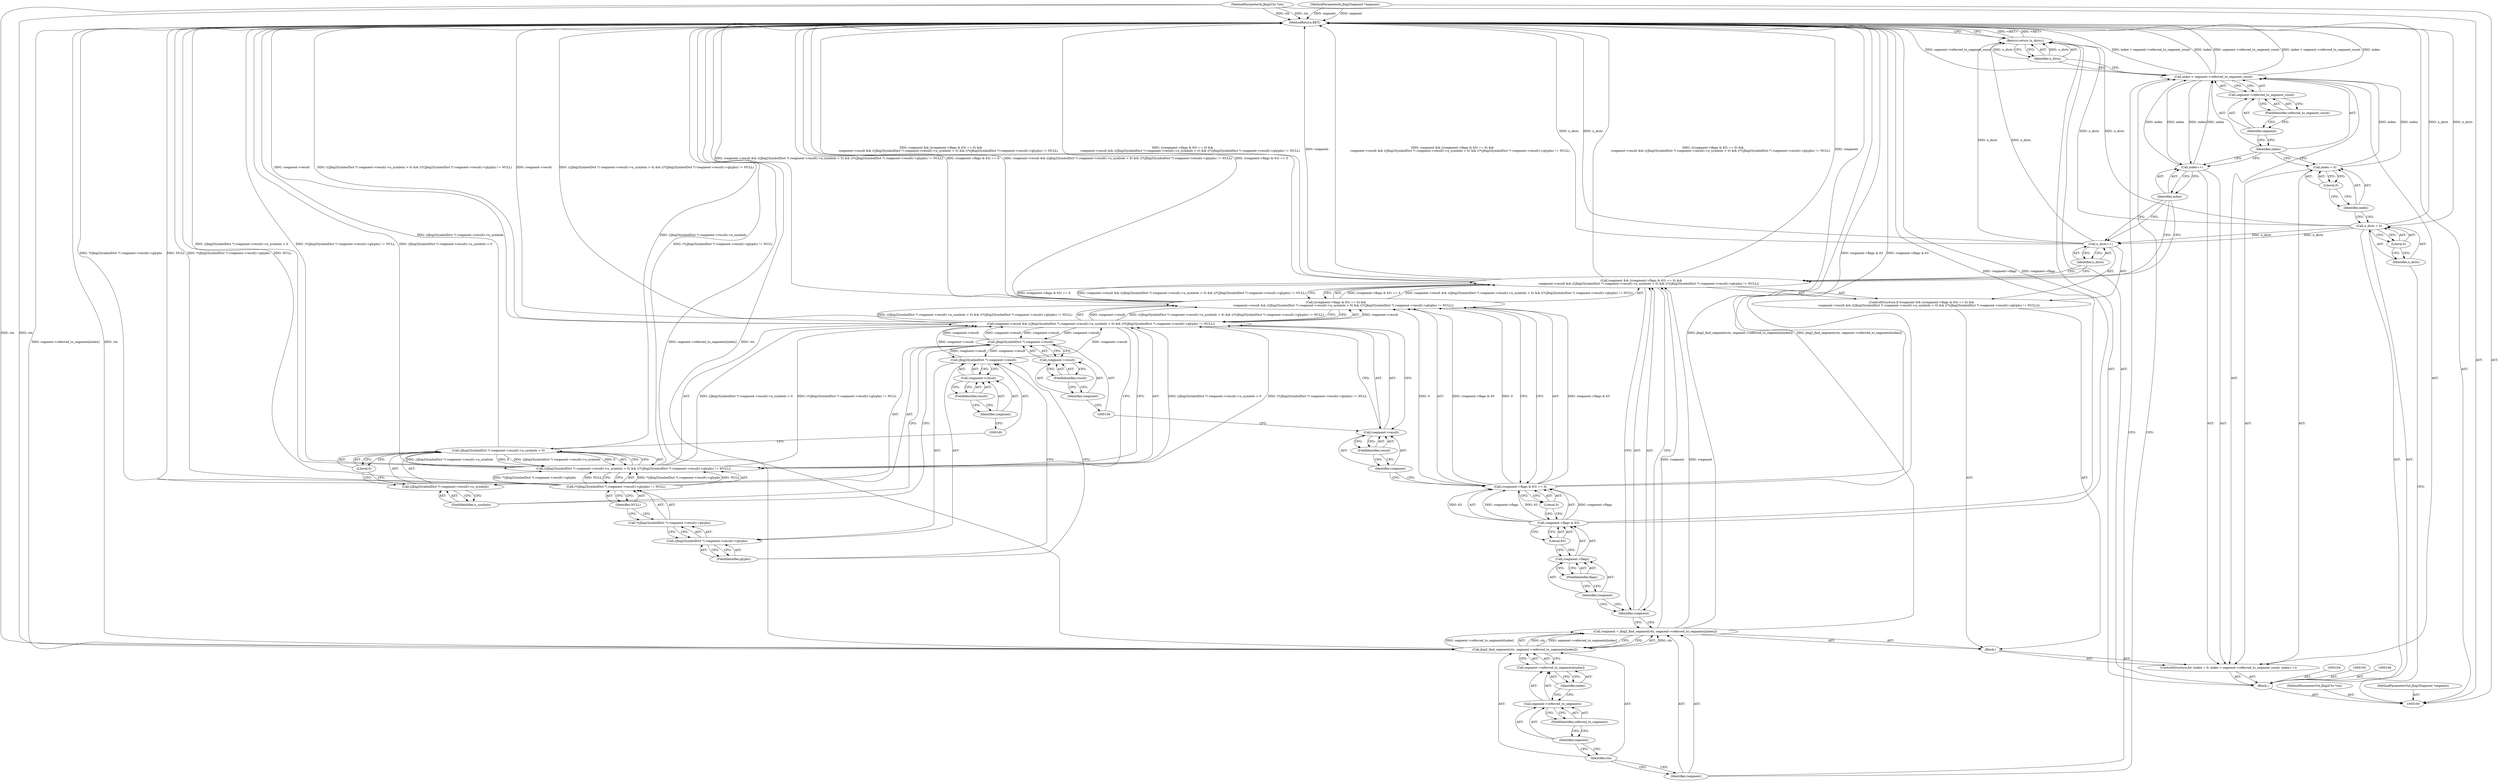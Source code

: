 digraph "0_ghostscript_e698d5c11d27212aa1098bc5b1673a3378563092_14" {
"1000170" [label="(MethodReturn,RET)"];
"1000101" [label="(MethodParameterIn,Jbig2Ctx *ctx)"];
"1000241" [label="(MethodParameterOut,Jbig2Ctx *ctx)"];
"1000102" [label="(MethodParameterIn,Jbig2Segment *segment)"];
"1000242" [label="(MethodParameterOut,Jbig2Segment *segment)"];
"1000161" [label="(Call,rsegment->result)"];
"1000162" [label="(Identifier,rsegment)"];
"1000163" [label="(FieldIdentifier,result)"];
"1000164" [label="(FieldIdentifier,glyphs)"];
"1000165" [label="(Identifier,NULL)"];
"1000142" [label="(Call,rsegment->result && (((Jbig2SymbolDict *) rsegment->result)->n_symbols > 0) && ((*((Jbig2SymbolDict *) rsegment->result)->glyphs) != NULL))"];
"1000143" [label="(Call,rsegment->result)"];
"1000144" [label="(Identifier,rsegment)"];
"1000145" [label="(FieldIdentifier,result)"];
"1000146" [label="(Call,(((Jbig2SymbolDict *) rsegment->result)->n_symbols > 0) && ((*((Jbig2SymbolDict *) rsegment->result)->glyphs) != NULL))"];
"1000147" [label="(Call,((Jbig2SymbolDict *) rsegment->result)->n_symbols > 0)"];
"1000148" [label="(Call,((Jbig2SymbolDict *) rsegment->result)->n_symbols)"];
"1000149" [label="(Call,(Jbig2SymbolDict *) rsegment->result)"];
"1000151" [label="(Call,rsegment->result)"];
"1000152" [label="(Identifier,rsegment)"];
"1000153" [label="(FieldIdentifier,result)"];
"1000154" [label="(FieldIdentifier,n_symbols)"];
"1000155" [label="(Literal,0)"];
"1000156" [label="(Call,(*((Jbig2SymbolDict *) rsegment->result)->glyphs) != NULL)"];
"1000157" [label="(Call,*((Jbig2SymbolDict *) rsegment->result)->glyphs)"];
"1000158" [label="(Call,((Jbig2SymbolDict *) rsegment->result)->glyphs)"];
"1000159" [label="(Call,(Jbig2SymbolDict *) rsegment->result)"];
"1000166" [label="(Call,n_dicts++)"];
"1000167" [label="(Identifier,n_dicts)"];
"1000169" [label="(Identifier,n_dicts)"];
"1000168" [label="(Return,return (n_dicts);)"];
"1000103" [label="(Block,)"];
"1000107" [label="(Call,n_dicts = 0)"];
"1000108" [label="(Identifier,n_dicts)"];
"1000109" [label="(Literal,0)"];
"1000111" [label="(Call,index = 0)"];
"1000112" [label="(Identifier,index)"];
"1000113" [label="(Literal,0)"];
"1000114" [label="(Call,index < segment->referred_to_segment_count)"];
"1000115" [label="(Identifier,index)"];
"1000116" [label="(Call,segment->referred_to_segment_count)"];
"1000117" [label="(Identifier,segment)"];
"1000118" [label="(FieldIdentifier,referred_to_segment_count)"];
"1000110" [label="(ControlStructure,for (index = 0; index < segment->referred_to_segment_count; index++))"];
"1000119" [label="(Call,index++)"];
"1000120" [label="(Identifier,index)"];
"1000121" [label="(Block,)"];
"1000124" [label="(Call,jbig2_find_segment(ctx, segment->referred_to_segments[index]))"];
"1000125" [label="(Identifier,ctx)"];
"1000126" [label="(Call,segment->referred_to_segments[index])"];
"1000127" [label="(Call,segment->referred_to_segments)"];
"1000128" [label="(Identifier,segment)"];
"1000129" [label="(FieldIdentifier,referred_to_segments)"];
"1000130" [label="(Identifier,index)"];
"1000122" [label="(Call,rsegment = jbig2_find_segment(ctx, segment->referred_to_segments[index]))"];
"1000123" [label="(Identifier,rsegment)"];
"1000132" [label="(Call,rsegment && ((rsegment->flags & 63) == 0) &&\n                rsegment->result && (((Jbig2SymbolDict *) rsegment->result)->n_symbols > 0) && ((*((Jbig2SymbolDict *) rsegment->result)->glyphs) != NULL))"];
"1000133" [label="(Identifier,rsegment)"];
"1000134" [label="(Call,((rsegment->flags & 63) == 0) &&\n                rsegment->result && (((Jbig2SymbolDict *) rsegment->result)->n_symbols > 0) && ((*((Jbig2SymbolDict *) rsegment->result)->glyphs) != NULL))"];
"1000135" [label="(Call,(rsegment->flags & 63) == 0)"];
"1000136" [label="(Call,rsegment->flags & 63)"];
"1000137" [label="(Call,rsegment->flags)"];
"1000138" [label="(Identifier,rsegment)"];
"1000139" [label="(FieldIdentifier,flags)"];
"1000140" [label="(Literal,63)"];
"1000141" [label="(Literal,0)"];
"1000131" [label="(ControlStructure,if (rsegment && ((rsegment->flags & 63) == 0) &&\n                rsegment->result && (((Jbig2SymbolDict *) rsegment->result)->n_symbols > 0) && ((*((Jbig2SymbolDict *) rsegment->result)->glyphs) != NULL)))"];
"1000170" -> "1000100"  [label="AST: "];
"1000170" -> "1000168"  [label="CFG: "];
"1000168" -> "1000170"  [label="DDG: <RET>"];
"1000124" -> "1000170"  [label="DDG: segment->referred_to_segments[index]"];
"1000124" -> "1000170"  [label="DDG: ctx"];
"1000134" -> "1000170"  [label="DDG: rsegment->result && (((Jbig2SymbolDict *) rsegment->result)->n_symbols > 0) && ((*((Jbig2SymbolDict *) rsegment->result)->glyphs) != NULL)"];
"1000134" -> "1000170"  [label="DDG: (rsegment->flags & 63) == 0"];
"1000107" -> "1000170"  [label="DDG: n_dicts"];
"1000156" -> "1000170"  [label="DDG: *((Jbig2SymbolDict *) rsegment->result)->glyphs"];
"1000156" -> "1000170"  [label="DDG: NULL"];
"1000114" -> "1000170"  [label="DDG: index < segment->referred_to_segment_count"];
"1000114" -> "1000170"  [label="DDG: index"];
"1000114" -> "1000170"  [label="DDG: segment->referred_to_segment_count"];
"1000132" -> "1000170"  [label="DDG: rsegment && ((rsegment->flags & 63) == 0) &&\n                rsegment->result && (((Jbig2SymbolDict *) rsegment->result)->n_symbols > 0) && ((*((Jbig2SymbolDict *) rsegment->result)->glyphs) != NULL)"];
"1000132" -> "1000170"  [label="DDG: ((rsegment->flags & 63) == 0) &&\n                rsegment->result && (((Jbig2SymbolDict *) rsegment->result)->n_symbols > 0) && ((*((Jbig2SymbolDict *) rsegment->result)->glyphs) != NULL)"];
"1000132" -> "1000170"  [label="DDG: rsegment"];
"1000146" -> "1000170"  [label="DDG: (*((Jbig2SymbolDict *) rsegment->result)->glyphs) != NULL"];
"1000146" -> "1000170"  [label="DDG: ((Jbig2SymbolDict *) rsegment->result)->n_symbols > 0"];
"1000142" -> "1000170"  [label="DDG: (((Jbig2SymbolDict *) rsegment->result)->n_symbols > 0) && ((*((Jbig2SymbolDict *) rsegment->result)->glyphs) != NULL)"];
"1000142" -> "1000170"  [label="DDG: rsegment->result"];
"1000136" -> "1000170"  [label="DDG: rsegment->flags"];
"1000166" -> "1000170"  [label="DDG: n_dicts"];
"1000147" -> "1000170"  [label="DDG: ((Jbig2SymbolDict *) rsegment->result)->n_symbols"];
"1000102" -> "1000170"  [label="DDG: segment"];
"1000101" -> "1000170"  [label="DDG: ctx"];
"1000135" -> "1000170"  [label="DDG: rsegment->flags & 63"];
"1000122" -> "1000170"  [label="DDG: jbig2_find_segment(ctx, segment->referred_to_segments[index])"];
"1000101" -> "1000100"  [label="AST: "];
"1000101" -> "1000170"  [label="DDG: ctx"];
"1000101" -> "1000124"  [label="DDG: ctx"];
"1000241" -> "1000100"  [label="AST: "];
"1000102" -> "1000100"  [label="AST: "];
"1000102" -> "1000170"  [label="DDG: segment"];
"1000242" -> "1000100"  [label="AST: "];
"1000161" -> "1000159"  [label="AST: "];
"1000161" -> "1000163"  [label="CFG: "];
"1000162" -> "1000161"  [label="AST: "];
"1000163" -> "1000161"  [label="AST: "];
"1000159" -> "1000161"  [label="CFG: "];
"1000162" -> "1000161"  [label="AST: "];
"1000162" -> "1000160"  [label="CFG: "];
"1000163" -> "1000162"  [label="CFG: "];
"1000163" -> "1000161"  [label="AST: "];
"1000163" -> "1000162"  [label="CFG: "];
"1000161" -> "1000163"  [label="CFG: "];
"1000164" -> "1000158"  [label="AST: "];
"1000164" -> "1000159"  [label="CFG: "];
"1000158" -> "1000164"  [label="CFG: "];
"1000165" -> "1000156"  [label="AST: "];
"1000165" -> "1000157"  [label="CFG: "];
"1000156" -> "1000165"  [label="CFG: "];
"1000142" -> "1000134"  [label="AST: "];
"1000142" -> "1000143"  [label="CFG: "];
"1000142" -> "1000146"  [label="CFG: "];
"1000143" -> "1000142"  [label="AST: "];
"1000146" -> "1000142"  [label="AST: "];
"1000134" -> "1000142"  [label="CFG: "];
"1000142" -> "1000170"  [label="DDG: (((Jbig2SymbolDict *) rsegment->result)->n_symbols > 0) && ((*((Jbig2SymbolDict *) rsegment->result)->glyphs) != NULL)"];
"1000142" -> "1000170"  [label="DDG: rsegment->result"];
"1000142" -> "1000134"  [label="DDG: rsegment->result"];
"1000142" -> "1000134"  [label="DDG: (((Jbig2SymbolDict *) rsegment->result)->n_symbols > 0) && ((*((Jbig2SymbolDict *) rsegment->result)->glyphs) != NULL)"];
"1000149" -> "1000142"  [label="DDG: rsegment->result"];
"1000159" -> "1000142"  [label="DDG: rsegment->result"];
"1000146" -> "1000142"  [label="DDG: ((Jbig2SymbolDict *) rsegment->result)->n_symbols > 0"];
"1000146" -> "1000142"  [label="DDG: (*((Jbig2SymbolDict *) rsegment->result)->glyphs) != NULL"];
"1000142" -> "1000149"  [label="DDG: rsegment->result"];
"1000143" -> "1000142"  [label="AST: "];
"1000143" -> "1000145"  [label="CFG: "];
"1000144" -> "1000143"  [label="AST: "];
"1000145" -> "1000143"  [label="AST: "];
"1000150" -> "1000143"  [label="CFG: "];
"1000142" -> "1000143"  [label="CFG: "];
"1000144" -> "1000143"  [label="AST: "];
"1000144" -> "1000135"  [label="CFG: "];
"1000145" -> "1000144"  [label="CFG: "];
"1000145" -> "1000143"  [label="AST: "];
"1000145" -> "1000144"  [label="CFG: "];
"1000143" -> "1000145"  [label="CFG: "];
"1000146" -> "1000142"  [label="AST: "];
"1000146" -> "1000147"  [label="CFG: "];
"1000146" -> "1000156"  [label="CFG: "];
"1000147" -> "1000146"  [label="AST: "];
"1000156" -> "1000146"  [label="AST: "];
"1000142" -> "1000146"  [label="CFG: "];
"1000146" -> "1000170"  [label="DDG: (*((Jbig2SymbolDict *) rsegment->result)->glyphs) != NULL"];
"1000146" -> "1000170"  [label="DDG: ((Jbig2SymbolDict *) rsegment->result)->n_symbols > 0"];
"1000146" -> "1000142"  [label="DDG: ((Jbig2SymbolDict *) rsegment->result)->n_symbols > 0"];
"1000146" -> "1000142"  [label="DDG: (*((Jbig2SymbolDict *) rsegment->result)->glyphs) != NULL"];
"1000147" -> "1000146"  [label="DDG: ((Jbig2SymbolDict *) rsegment->result)->n_symbols"];
"1000147" -> "1000146"  [label="DDG: 0"];
"1000156" -> "1000146"  [label="DDG: *((Jbig2SymbolDict *) rsegment->result)->glyphs"];
"1000156" -> "1000146"  [label="DDG: NULL"];
"1000147" -> "1000146"  [label="AST: "];
"1000147" -> "1000155"  [label="CFG: "];
"1000148" -> "1000147"  [label="AST: "];
"1000155" -> "1000147"  [label="AST: "];
"1000160" -> "1000147"  [label="CFG: "];
"1000146" -> "1000147"  [label="CFG: "];
"1000147" -> "1000170"  [label="DDG: ((Jbig2SymbolDict *) rsegment->result)->n_symbols"];
"1000147" -> "1000146"  [label="DDG: ((Jbig2SymbolDict *) rsegment->result)->n_symbols"];
"1000147" -> "1000146"  [label="DDG: 0"];
"1000148" -> "1000147"  [label="AST: "];
"1000148" -> "1000154"  [label="CFG: "];
"1000149" -> "1000148"  [label="AST: "];
"1000154" -> "1000148"  [label="AST: "];
"1000155" -> "1000148"  [label="CFG: "];
"1000149" -> "1000148"  [label="AST: "];
"1000149" -> "1000151"  [label="CFG: "];
"1000150" -> "1000149"  [label="AST: "];
"1000151" -> "1000149"  [label="AST: "];
"1000154" -> "1000149"  [label="CFG: "];
"1000149" -> "1000142"  [label="DDG: rsegment->result"];
"1000142" -> "1000149"  [label="DDG: rsegment->result"];
"1000149" -> "1000159"  [label="DDG: rsegment->result"];
"1000151" -> "1000149"  [label="AST: "];
"1000151" -> "1000153"  [label="CFG: "];
"1000152" -> "1000151"  [label="AST: "];
"1000153" -> "1000151"  [label="AST: "];
"1000149" -> "1000151"  [label="CFG: "];
"1000152" -> "1000151"  [label="AST: "];
"1000152" -> "1000150"  [label="CFG: "];
"1000153" -> "1000152"  [label="CFG: "];
"1000153" -> "1000151"  [label="AST: "];
"1000153" -> "1000152"  [label="CFG: "];
"1000151" -> "1000153"  [label="CFG: "];
"1000154" -> "1000148"  [label="AST: "];
"1000154" -> "1000149"  [label="CFG: "];
"1000148" -> "1000154"  [label="CFG: "];
"1000155" -> "1000147"  [label="AST: "];
"1000155" -> "1000148"  [label="CFG: "];
"1000147" -> "1000155"  [label="CFG: "];
"1000156" -> "1000146"  [label="AST: "];
"1000156" -> "1000165"  [label="CFG: "];
"1000157" -> "1000156"  [label="AST: "];
"1000165" -> "1000156"  [label="AST: "];
"1000146" -> "1000156"  [label="CFG: "];
"1000156" -> "1000170"  [label="DDG: *((Jbig2SymbolDict *) rsegment->result)->glyphs"];
"1000156" -> "1000170"  [label="DDG: NULL"];
"1000156" -> "1000146"  [label="DDG: *((Jbig2SymbolDict *) rsegment->result)->glyphs"];
"1000156" -> "1000146"  [label="DDG: NULL"];
"1000157" -> "1000156"  [label="AST: "];
"1000157" -> "1000158"  [label="CFG: "];
"1000158" -> "1000157"  [label="AST: "];
"1000165" -> "1000157"  [label="CFG: "];
"1000158" -> "1000157"  [label="AST: "];
"1000158" -> "1000164"  [label="CFG: "];
"1000159" -> "1000158"  [label="AST: "];
"1000164" -> "1000158"  [label="AST: "];
"1000157" -> "1000158"  [label="CFG: "];
"1000159" -> "1000158"  [label="AST: "];
"1000159" -> "1000161"  [label="CFG: "];
"1000160" -> "1000159"  [label="AST: "];
"1000161" -> "1000159"  [label="AST: "];
"1000164" -> "1000159"  [label="CFG: "];
"1000159" -> "1000142"  [label="DDG: rsegment->result"];
"1000149" -> "1000159"  [label="DDG: rsegment->result"];
"1000166" -> "1000131"  [label="AST: "];
"1000166" -> "1000167"  [label="CFG: "];
"1000167" -> "1000166"  [label="AST: "];
"1000120" -> "1000166"  [label="CFG: "];
"1000166" -> "1000170"  [label="DDG: n_dicts"];
"1000107" -> "1000166"  [label="DDG: n_dicts"];
"1000166" -> "1000168"  [label="DDG: n_dicts"];
"1000167" -> "1000166"  [label="AST: "];
"1000167" -> "1000132"  [label="CFG: "];
"1000166" -> "1000167"  [label="CFG: "];
"1000169" -> "1000168"  [label="AST: "];
"1000169" -> "1000114"  [label="CFG: "];
"1000168" -> "1000169"  [label="CFG: "];
"1000169" -> "1000168"  [label="DDG: n_dicts"];
"1000168" -> "1000103"  [label="AST: "];
"1000168" -> "1000169"  [label="CFG: "];
"1000169" -> "1000168"  [label="AST: "];
"1000170" -> "1000168"  [label="CFG: "];
"1000168" -> "1000170"  [label="DDG: <RET>"];
"1000169" -> "1000168"  [label="DDG: n_dicts"];
"1000107" -> "1000168"  [label="DDG: n_dicts"];
"1000166" -> "1000168"  [label="DDG: n_dicts"];
"1000103" -> "1000100"  [label="AST: "];
"1000104" -> "1000103"  [label="AST: "];
"1000105" -> "1000103"  [label="AST: "];
"1000106" -> "1000103"  [label="AST: "];
"1000107" -> "1000103"  [label="AST: "];
"1000110" -> "1000103"  [label="AST: "];
"1000168" -> "1000103"  [label="AST: "];
"1000107" -> "1000103"  [label="AST: "];
"1000107" -> "1000109"  [label="CFG: "];
"1000108" -> "1000107"  [label="AST: "];
"1000109" -> "1000107"  [label="AST: "];
"1000112" -> "1000107"  [label="CFG: "];
"1000107" -> "1000170"  [label="DDG: n_dicts"];
"1000107" -> "1000166"  [label="DDG: n_dicts"];
"1000107" -> "1000168"  [label="DDG: n_dicts"];
"1000108" -> "1000107"  [label="AST: "];
"1000108" -> "1000100"  [label="CFG: "];
"1000109" -> "1000108"  [label="CFG: "];
"1000109" -> "1000107"  [label="AST: "];
"1000109" -> "1000108"  [label="CFG: "];
"1000107" -> "1000109"  [label="CFG: "];
"1000111" -> "1000110"  [label="AST: "];
"1000111" -> "1000113"  [label="CFG: "];
"1000112" -> "1000111"  [label="AST: "];
"1000113" -> "1000111"  [label="AST: "];
"1000115" -> "1000111"  [label="CFG: "];
"1000111" -> "1000114"  [label="DDG: index"];
"1000112" -> "1000111"  [label="AST: "];
"1000112" -> "1000107"  [label="CFG: "];
"1000113" -> "1000112"  [label="CFG: "];
"1000113" -> "1000111"  [label="AST: "];
"1000113" -> "1000112"  [label="CFG: "];
"1000111" -> "1000113"  [label="CFG: "];
"1000114" -> "1000110"  [label="AST: "];
"1000114" -> "1000116"  [label="CFG: "];
"1000115" -> "1000114"  [label="AST: "];
"1000116" -> "1000114"  [label="AST: "];
"1000123" -> "1000114"  [label="CFG: "];
"1000169" -> "1000114"  [label="CFG: "];
"1000114" -> "1000170"  [label="DDG: index < segment->referred_to_segment_count"];
"1000114" -> "1000170"  [label="DDG: index"];
"1000114" -> "1000170"  [label="DDG: segment->referred_to_segment_count"];
"1000111" -> "1000114"  [label="DDG: index"];
"1000119" -> "1000114"  [label="DDG: index"];
"1000114" -> "1000119"  [label="DDG: index"];
"1000115" -> "1000114"  [label="AST: "];
"1000115" -> "1000111"  [label="CFG: "];
"1000115" -> "1000119"  [label="CFG: "];
"1000117" -> "1000115"  [label="CFG: "];
"1000116" -> "1000114"  [label="AST: "];
"1000116" -> "1000118"  [label="CFG: "];
"1000117" -> "1000116"  [label="AST: "];
"1000118" -> "1000116"  [label="AST: "];
"1000114" -> "1000116"  [label="CFG: "];
"1000117" -> "1000116"  [label="AST: "];
"1000117" -> "1000115"  [label="CFG: "];
"1000118" -> "1000117"  [label="CFG: "];
"1000118" -> "1000116"  [label="AST: "];
"1000118" -> "1000117"  [label="CFG: "];
"1000116" -> "1000118"  [label="CFG: "];
"1000110" -> "1000103"  [label="AST: "];
"1000111" -> "1000110"  [label="AST: "];
"1000114" -> "1000110"  [label="AST: "];
"1000119" -> "1000110"  [label="AST: "];
"1000121" -> "1000110"  [label="AST: "];
"1000119" -> "1000110"  [label="AST: "];
"1000119" -> "1000120"  [label="CFG: "];
"1000120" -> "1000119"  [label="AST: "];
"1000115" -> "1000119"  [label="CFG: "];
"1000119" -> "1000114"  [label="DDG: index"];
"1000114" -> "1000119"  [label="DDG: index"];
"1000120" -> "1000119"  [label="AST: "];
"1000120" -> "1000166"  [label="CFG: "];
"1000120" -> "1000132"  [label="CFG: "];
"1000119" -> "1000120"  [label="CFG: "];
"1000121" -> "1000110"  [label="AST: "];
"1000122" -> "1000121"  [label="AST: "];
"1000131" -> "1000121"  [label="AST: "];
"1000124" -> "1000122"  [label="AST: "];
"1000124" -> "1000126"  [label="CFG: "];
"1000125" -> "1000124"  [label="AST: "];
"1000126" -> "1000124"  [label="AST: "];
"1000122" -> "1000124"  [label="CFG: "];
"1000124" -> "1000170"  [label="DDG: segment->referred_to_segments[index]"];
"1000124" -> "1000170"  [label="DDG: ctx"];
"1000124" -> "1000122"  [label="DDG: ctx"];
"1000124" -> "1000122"  [label="DDG: segment->referred_to_segments[index]"];
"1000101" -> "1000124"  [label="DDG: ctx"];
"1000125" -> "1000124"  [label="AST: "];
"1000125" -> "1000123"  [label="CFG: "];
"1000128" -> "1000125"  [label="CFG: "];
"1000126" -> "1000124"  [label="AST: "];
"1000126" -> "1000130"  [label="CFG: "];
"1000127" -> "1000126"  [label="AST: "];
"1000130" -> "1000126"  [label="AST: "];
"1000124" -> "1000126"  [label="CFG: "];
"1000127" -> "1000126"  [label="AST: "];
"1000127" -> "1000129"  [label="CFG: "];
"1000128" -> "1000127"  [label="AST: "];
"1000129" -> "1000127"  [label="AST: "];
"1000130" -> "1000127"  [label="CFG: "];
"1000128" -> "1000127"  [label="AST: "];
"1000128" -> "1000125"  [label="CFG: "];
"1000129" -> "1000128"  [label="CFG: "];
"1000129" -> "1000127"  [label="AST: "];
"1000129" -> "1000128"  [label="CFG: "];
"1000127" -> "1000129"  [label="CFG: "];
"1000130" -> "1000126"  [label="AST: "];
"1000130" -> "1000127"  [label="CFG: "];
"1000126" -> "1000130"  [label="CFG: "];
"1000122" -> "1000121"  [label="AST: "];
"1000122" -> "1000124"  [label="CFG: "];
"1000123" -> "1000122"  [label="AST: "];
"1000124" -> "1000122"  [label="AST: "];
"1000133" -> "1000122"  [label="CFG: "];
"1000122" -> "1000170"  [label="DDG: jbig2_find_segment(ctx, segment->referred_to_segments[index])"];
"1000124" -> "1000122"  [label="DDG: ctx"];
"1000124" -> "1000122"  [label="DDG: segment->referred_to_segments[index]"];
"1000122" -> "1000132"  [label="DDG: rsegment"];
"1000123" -> "1000122"  [label="AST: "];
"1000123" -> "1000114"  [label="CFG: "];
"1000125" -> "1000123"  [label="CFG: "];
"1000132" -> "1000131"  [label="AST: "];
"1000132" -> "1000133"  [label="CFG: "];
"1000132" -> "1000134"  [label="CFG: "];
"1000133" -> "1000132"  [label="AST: "];
"1000134" -> "1000132"  [label="AST: "];
"1000167" -> "1000132"  [label="CFG: "];
"1000120" -> "1000132"  [label="CFG: "];
"1000132" -> "1000170"  [label="DDG: rsegment && ((rsegment->flags & 63) == 0) &&\n                rsegment->result && (((Jbig2SymbolDict *) rsegment->result)->n_symbols > 0) && ((*((Jbig2SymbolDict *) rsegment->result)->glyphs) != NULL)"];
"1000132" -> "1000170"  [label="DDG: ((rsegment->flags & 63) == 0) &&\n                rsegment->result && (((Jbig2SymbolDict *) rsegment->result)->n_symbols > 0) && ((*((Jbig2SymbolDict *) rsegment->result)->glyphs) != NULL)"];
"1000132" -> "1000170"  [label="DDG: rsegment"];
"1000122" -> "1000132"  [label="DDG: rsegment"];
"1000134" -> "1000132"  [label="DDG: (rsegment->flags & 63) == 0"];
"1000134" -> "1000132"  [label="DDG: rsegment->result && (((Jbig2SymbolDict *) rsegment->result)->n_symbols > 0) && ((*((Jbig2SymbolDict *) rsegment->result)->glyphs) != NULL)"];
"1000133" -> "1000132"  [label="AST: "];
"1000133" -> "1000122"  [label="CFG: "];
"1000138" -> "1000133"  [label="CFG: "];
"1000132" -> "1000133"  [label="CFG: "];
"1000134" -> "1000132"  [label="AST: "];
"1000134" -> "1000135"  [label="CFG: "];
"1000134" -> "1000142"  [label="CFG: "];
"1000135" -> "1000134"  [label="AST: "];
"1000142" -> "1000134"  [label="AST: "];
"1000132" -> "1000134"  [label="CFG: "];
"1000134" -> "1000170"  [label="DDG: rsegment->result && (((Jbig2SymbolDict *) rsegment->result)->n_symbols > 0) && ((*((Jbig2SymbolDict *) rsegment->result)->glyphs) != NULL)"];
"1000134" -> "1000170"  [label="DDG: (rsegment->flags & 63) == 0"];
"1000134" -> "1000132"  [label="DDG: (rsegment->flags & 63) == 0"];
"1000134" -> "1000132"  [label="DDG: rsegment->result && (((Jbig2SymbolDict *) rsegment->result)->n_symbols > 0) && ((*((Jbig2SymbolDict *) rsegment->result)->glyphs) != NULL)"];
"1000135" -> "1000134"  [label="DDG: rsegment->flags & 63"];
"1000135" -> "1000134"  [label="DDG: 0"];
"1000142" -> "1000134"  [label="DDG: rsegment->result"];
"1000142" -> "1000134"  [label="DDG: (((Jbig2SymbolDict *) rsegment->result)->n_symbols > 0) && ((*((Jbig2SymbolDict *) rsegment->result)->glyphs) != NULL)"];
"1000135" -> "1000134"  [label="AST: "];
"1000135" -> "1000141"  [label="CFG: "];
"1000136" -> "1000135"  [label="AST: "];
"1000141" -> "1000135"  [label="AST: "];
"1000144" -> "1000135"  [label="CFG: "];
"1000134" -> "1000135"  [label="CFG: "];
"1000135" -> "1000170"  [label="DDG: rsegment->flags & 63"];
"1000135" -> "1000134"  [label="DDG: rsegment->flags & 63"];
"1000135" -> "1000134"  [label="DDG: 0"];
"1000136" -> "1000135"  [label="DDG: rsegment->flags"];
"1000136" -> "1000135"  [label="DDG: 63"];
"1000136" -> "1000135"  [label="AST: "];
"1000136" -> "1000140"  [label="CFG: "];
"1000137" -> "1000136"  [label="AST: "];
"1000140" -> "1000136"  [label="AST: "];
"1000141" -> "1000136"  [label="CFG: "];
"1000136" -> "1000170"  [label="DDG: rsegment->flags"];
"1000136" -> "1000135"  [label="DDG: rsegment->flags"];
"1000136" -> "1000135"  [label="DDG: 63"];
"1000137" -> "1000136"  [label="AST: "];
"1000137" -> "1000139"  [label="CFG: "];
"1000138" -> "1000137"  [label="AST: "];
"1000139" -> "1000137"  [label="AST: "];
"1000140" -> "1000137"  [label="CFG: "];
"1000138" -> "1000137"  [label="AST: "];
"1000138" -> "1000133"  [label="CFG: "];
"1000139" -> "1000138"  [label="CFG: "];
"1000139" -> "1000137"  [label="AST: "];
"1000139" -> "1000138"  [label="CFG: "];
"1000137" -> "1000139"  [label="CFG: "];
"1000140" -> "1000136"  [label="AST: "];
"1000140" -> "1000137"  [label="CFG: "];
"1000136" -> "1000140"  [label="CFG: "];
"1000141" -> "1000135"  [label="AST: "];
"1000141" -> "1000136"  [label="CFG: "];
"1000135" -> "1000141"  [label="CFG: "];
"1000131" -> "1000121"  [label="AST: "];
"1000132" -> "1000131"  [label="AST: "];
"1000166" -> "1000131"  [label="AST: "];
}
